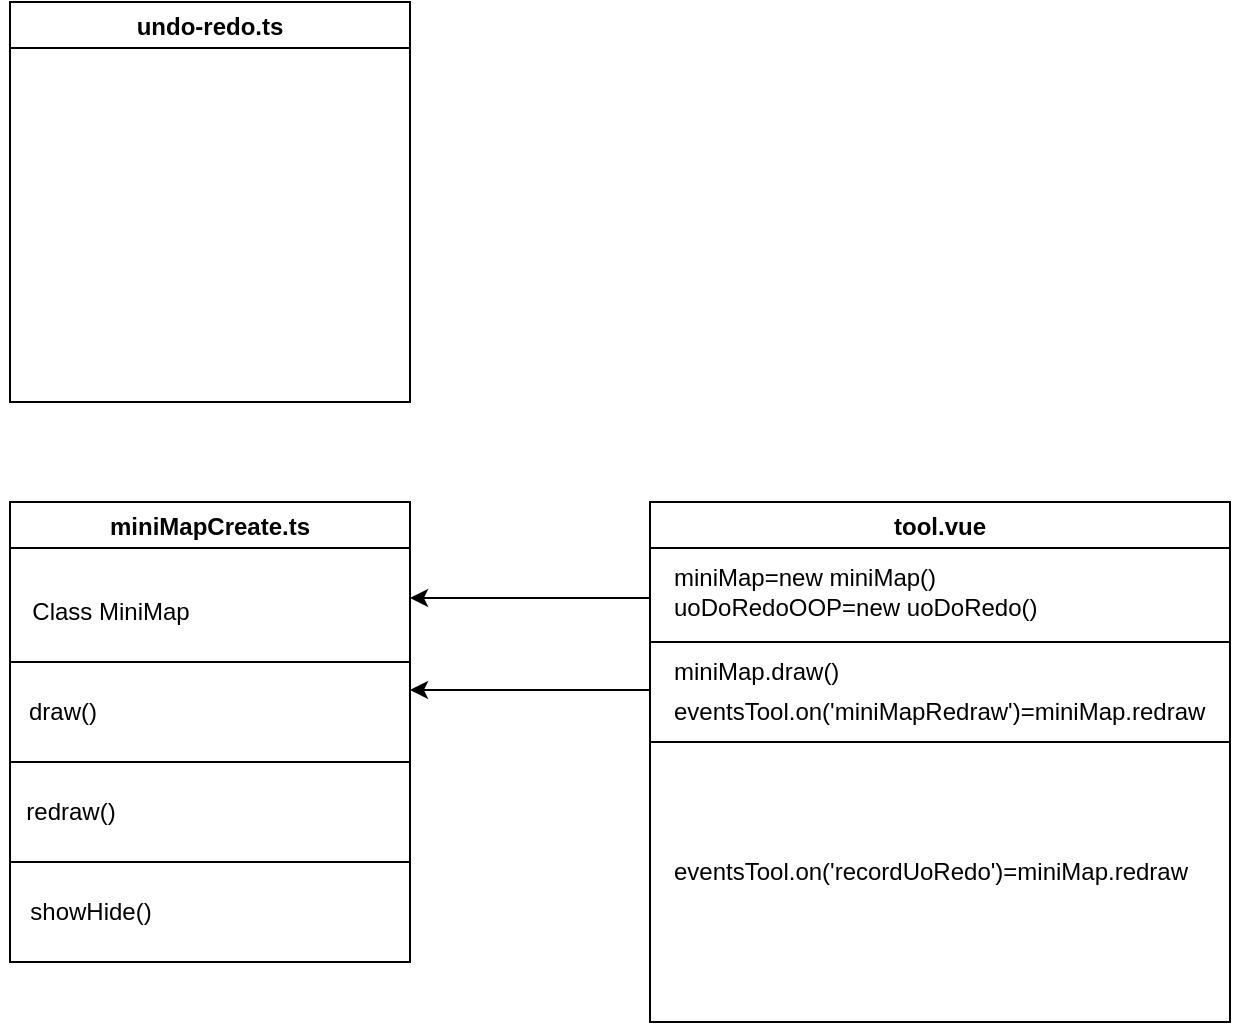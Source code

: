 <mxfile version="20.2.8" type="github">
  <diagram id="UFjDRJjkYuPnafZuLWR5" name="第 1 页">
    <mxGraphModel dx="1422" dy="1923" grid="1" gridSize="10" guides="1" tooltips="1" connect="1" arrows="1" fold="1" page="1" pageScale="1" pageWidth="827" pageHeight="1169" math="0" shadow="0">
      <root>
        <mxCell id="0" />
        <mxCell id="1" parent="0" />
        <mxCell id="TMu0yX56AND41cWm_Km8-14" value="miniMapCreate.ts" style="swimlane;" vertex="1" parent="1">
          <mxGeometry x="20" y="180" width="200" height="230" as="geometry" />
        </mxCell>
        <mxCell id="TMu0yX56AND41cWm_Km8-16" value="Class MiniMap" style="text;html=1;align=center;verticalAlign=middle;resizable=0;points=[];autosize=1;strokeColor=none;fillColor=none;" vertex="1" parent="TMu0yX56AND41cWm_Km8-14">
          <mxGeometry y="40" width="100" height="30" as="geometry" />
        </mxCell>
        <mxCell id="TMu0yX56AND41cWm_Km8-27" value="" style="endArrow=none;html=1;rounded=0;" edge="1" parent="TMu0yX56AND41cWm_Km8-14">
          <mxGeometry width="50" height="50" relative="1" as="geometry">
            <mxPoint y="80" as="sourcePoint" />
            <mxPoint x="200" y="80" as="targetPoint" />
          </mxGeometry>
        </mxCell>
        <mxCell id="TMu0yX56AND41cWm_Km8-29" value="draw()" style="text;html=1;align=center;verticalAlign=middle;resizable=0;points=[];autosize=1;strokeColor=none;fillColor=none;" vertex="1" parent="TMu0yX56AND41cWm_Km8-14">
          <mxGeometry x="-4" y="90" width="60" height="30" as="geometry" />
        </mxCell>
        <mxCell id="TMu0yX56AND41cWm_Km8-31" value="redraw()" style="text;html=1;align=center;verticalAlign=middle;resizable=0;points=[];autosize=1;strokeColor=none;fillColor=none;" vertex="1" parent="TMu0yX56AND41cWm_Km8-14">
          <mxGeometry x="-5" y="140" width="70" height="30" as="geometry" />
        </mxCell>
        <mxCell id="TMu0yX56AND41cWm_Km8-32" value="showHide()" style="text;html=1;align=center;verticalAlign=middle;resizable=0;points=[];autosize=1;strokeColor=none;fillColor=none;" vertex="1" parent="TMu0yX56AND41cWm_Km8-14">
          <mxGeometry y="190" width="80" height="30" as="geometry" />
        </mxCell>
        <mxCell id="TMu0yX56AND41cWm_Km8-19" value="tool.vue" style="swimlane;" vertex="1" parent="1">
          <mxGeometry x="340" y="180" width="290" height="260" as="geometry" />
        </mxCell>
        <mxCell id="TMu0yX56AND41cWm_Km8-20" value="miniMap=new miniMap()&lt;br&gt;uoDoRedoOOP=new uoDoRedo()" style="text;html=1;align=left;verticalAlign=middle;resizable=0;points=[];autosize=1;strokeColor=none;fillColor=none;" vertex="1" parent="TMu0yX56AND41cWm_Km8-19">
          <mxGeometry x="10" y="25" width="210" height="40" as="geometry" />
        </mxCell>
        <mxCell id="TMu0yX56AND41cWm_Km8-35" value="miniMap.draw()" style="text;html=1;align=left;verticalAlign=middle;resizable=0;points=[];autosize=1;strokeColor=none;fillColor=none;" vertex="1" parent="TMu0yX56AND41cWm_Km8-19">
          <mxGeometry x="10" y="70" width="110" height="30" as="geometry" />
        </mxCell>
        <mxCell id="TMu0yX56AND41cWm_Km8-42" value="eventsTool.on(&#39;miniMapRedraw&#39;)=miniMap.redraw" style="text;html=1;align=left;verticalAlign=middle;resizable=0;points=[];autosize=1;strokeColor=none;fillColor=none;" vertex="1" parent="TMu0yX56AND41cWm_Km8-19">
          <mxGeometry x="10" y="90" width="290" height="30" as="geometry" />
        </mxCell>
        <mxCell id="TMu0yX56AND41cWm_Km8-43" value="eventsTool.on(&#39;recordUoRedo&#39;)=miniMap.redraw" style="text;html=1;align=center;verticalAlign=middle;resizable=0;points=[];autosize=1;strokeColor=none;fillColor=none;" vertex="1" parent="TMu0yX56AND41cWm_Km8-19">
          <mxGeometry y="170" width="280" height="30" as="geometry" />
        </mxCell>
        <mxCell id="TMu0yX56AND41cWm_Km8-28" value="" style="endArrow=none;html=1;rounded=0;" edge="1" parent="1">
          <mxGeometry width="50" height="50" relative="1" as="geometry">
            <mxPoint x="20" y="310" as="sourcePoint" />
            <mxPoint x="220" y="310" as="targetPoint" />
          </mxGeometry>
        </mxCell>
        <mxCell id="TMu0yX56AND41cWm_Km8-30" value="" style="endArrow=none;html=1;rounded=0;" edge="1" parent="1">
          <mxGeometry width="50" height="50" relative="1" as="geometry">
            <mxPoint x="20" y="360" as="sourcePoint" />
            <mxPoint x="220" y="360" as="targetPoint" />
          </mxGeometry>
        </mxCell>
        <mxCell id="TMu0yX56AND41cWm_Km8-33" value="" style="endArrow=classic;html=1;rounded=0;" edge="1" parent="1">
          <mxGeometry width="50" height="50" relative="1" as="geometry">
            <mxPoint x="340" y="228" as="sourcePoint" />
            <mxPoint x="220" y="228" as="targetPoint" />
          </mxGeometry>
        </mxCell>
        <mxCell id="TMu0yX56AND41cWm_Km8-36" value="" style="endArrow=classic;html=1;rounded=0;" edge="1" parent="1">
          <mxGeometry width="50" height="50" relative="1" as="geometry">
            <mxPoint x="340" y="274" as="sourcePoint" />
            <mxPoint x="220" y="274" as="targetPoint" />
          </mxGeometry>
        </mxCell>
        <mxCell id="TMu0yX56AND41cWm_Km8-39" value="" style="endArrow=none;html=1;rounded=0;" edge="1" parent="1">
          <mxGeometry width="50" height="50" relative="1" as="geometry">
            <mxPoint x="340" y="250" as="sourcePoint" />
            <mxPoint x="630" y="250" as="targetPoint" />
          </mxGeometry>
        </mxCell>
        <mxCell id="TMu0yX56AND41cWm_Km8-45" value="" style="endArrow=none;html=1;rounded=0;entryX=0.966;entryY=1;entryDx=0;entryDy=0;entryPerimeter=0;" edge="1" parent="1" target="TMu0yX56AND41cWm_Km8-42">
          <mxGeometry width="50" height="50" relative="1" as="geometry">
            <mxPoint x="340" y="300" as="sourcePoint" />
            <mxPoint x="440" y="350" as="targetPoint" />
          </mxGeometry>
        </mxCell>
        <mxCell id="TMu0yX56AND41cWm_Km8-46" value="undo-redo.ts" style="swimlane;startSize=23;" vertex="1" parent="1">
          <mxGeometry x="20" y="-70" width="200" height="200" as="geometry" />
        </mxCell>
      </root>
    </mxGraphModel>
  </diagram>
</mxfile>
